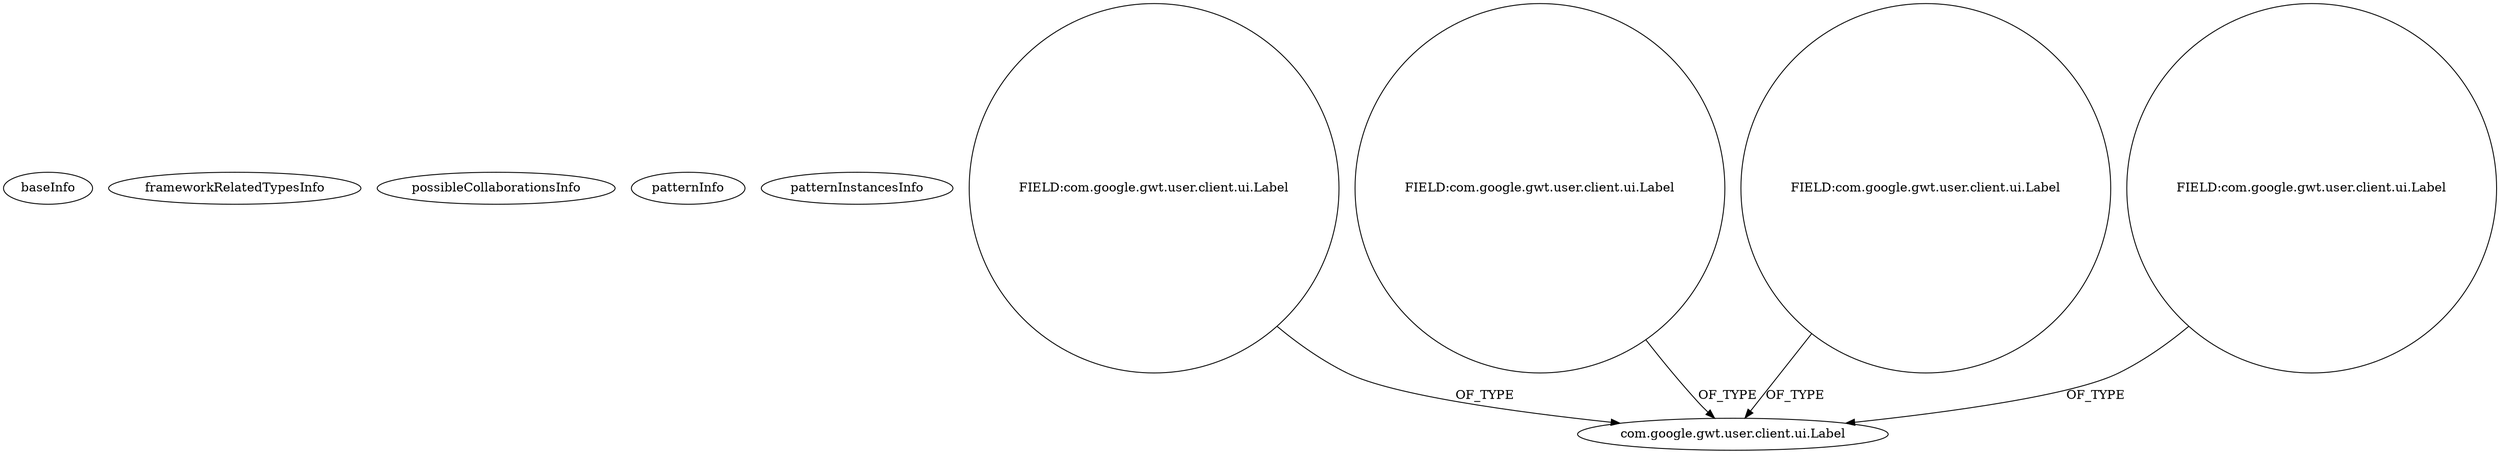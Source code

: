 digraph {
baseInfo[graphId=102,category="pattern",isAnonymous=false,possibleRelation=false]
frameworkRelatedTypesInfo[]
possibleCollaborationsInfo[]
patternInfo[frequency=3.0,patternRootClient=null]
patternInstancesInfo[0="Tok-Ziraja222~/Tok-Ziraja222/Ziraja222-master/src/ziraja/client/view/QuestionView.java~QuestionView~425",1="Tok-Erwin~/Tok-Erwin/Erwin-master/src/main/java/erwin/client/Erwin.java~Erwin~388",2="mrsmastara-home~/mrsmastara-home/home-master/youtube/src/main/java/com/youtube/play/client/local/KitchenSink.java~KitchenSink~4059"]
8[label="com.google.gwt.user.client.ui.Label",vertexType="FRAMEWORK_CLASS_TYPE",isFrameworkType=false]
7[label="FIELD:com.google.gwt.user.client.ui.Label",vertexType="FIELD_DECLARATION",isFrameworkType=false,shape=circle]
15[label="FIELD:com.google.gwt.user.client.ui.Label",vertexType="FIELD_DECLARATION",isFrameworkType=false,shape=circle]
22[label="FIELD:com.google.gwt.user.client.ui.Label",vertexType="FIELD_DECLARATION",isFrameworkType=false,shape=circle]
28[label="FIELD:com.google.gwt.user.client.ui.Label",vertexType="FIELD_DECLARATION",isFrameworkType=false,shape=circle]
22->8[label="OF_TYPE"]
15->8[label="OF_TYPE"]
28->8[label="OF_TYPE"]
7->8[label="OF_TYPE"]
}
